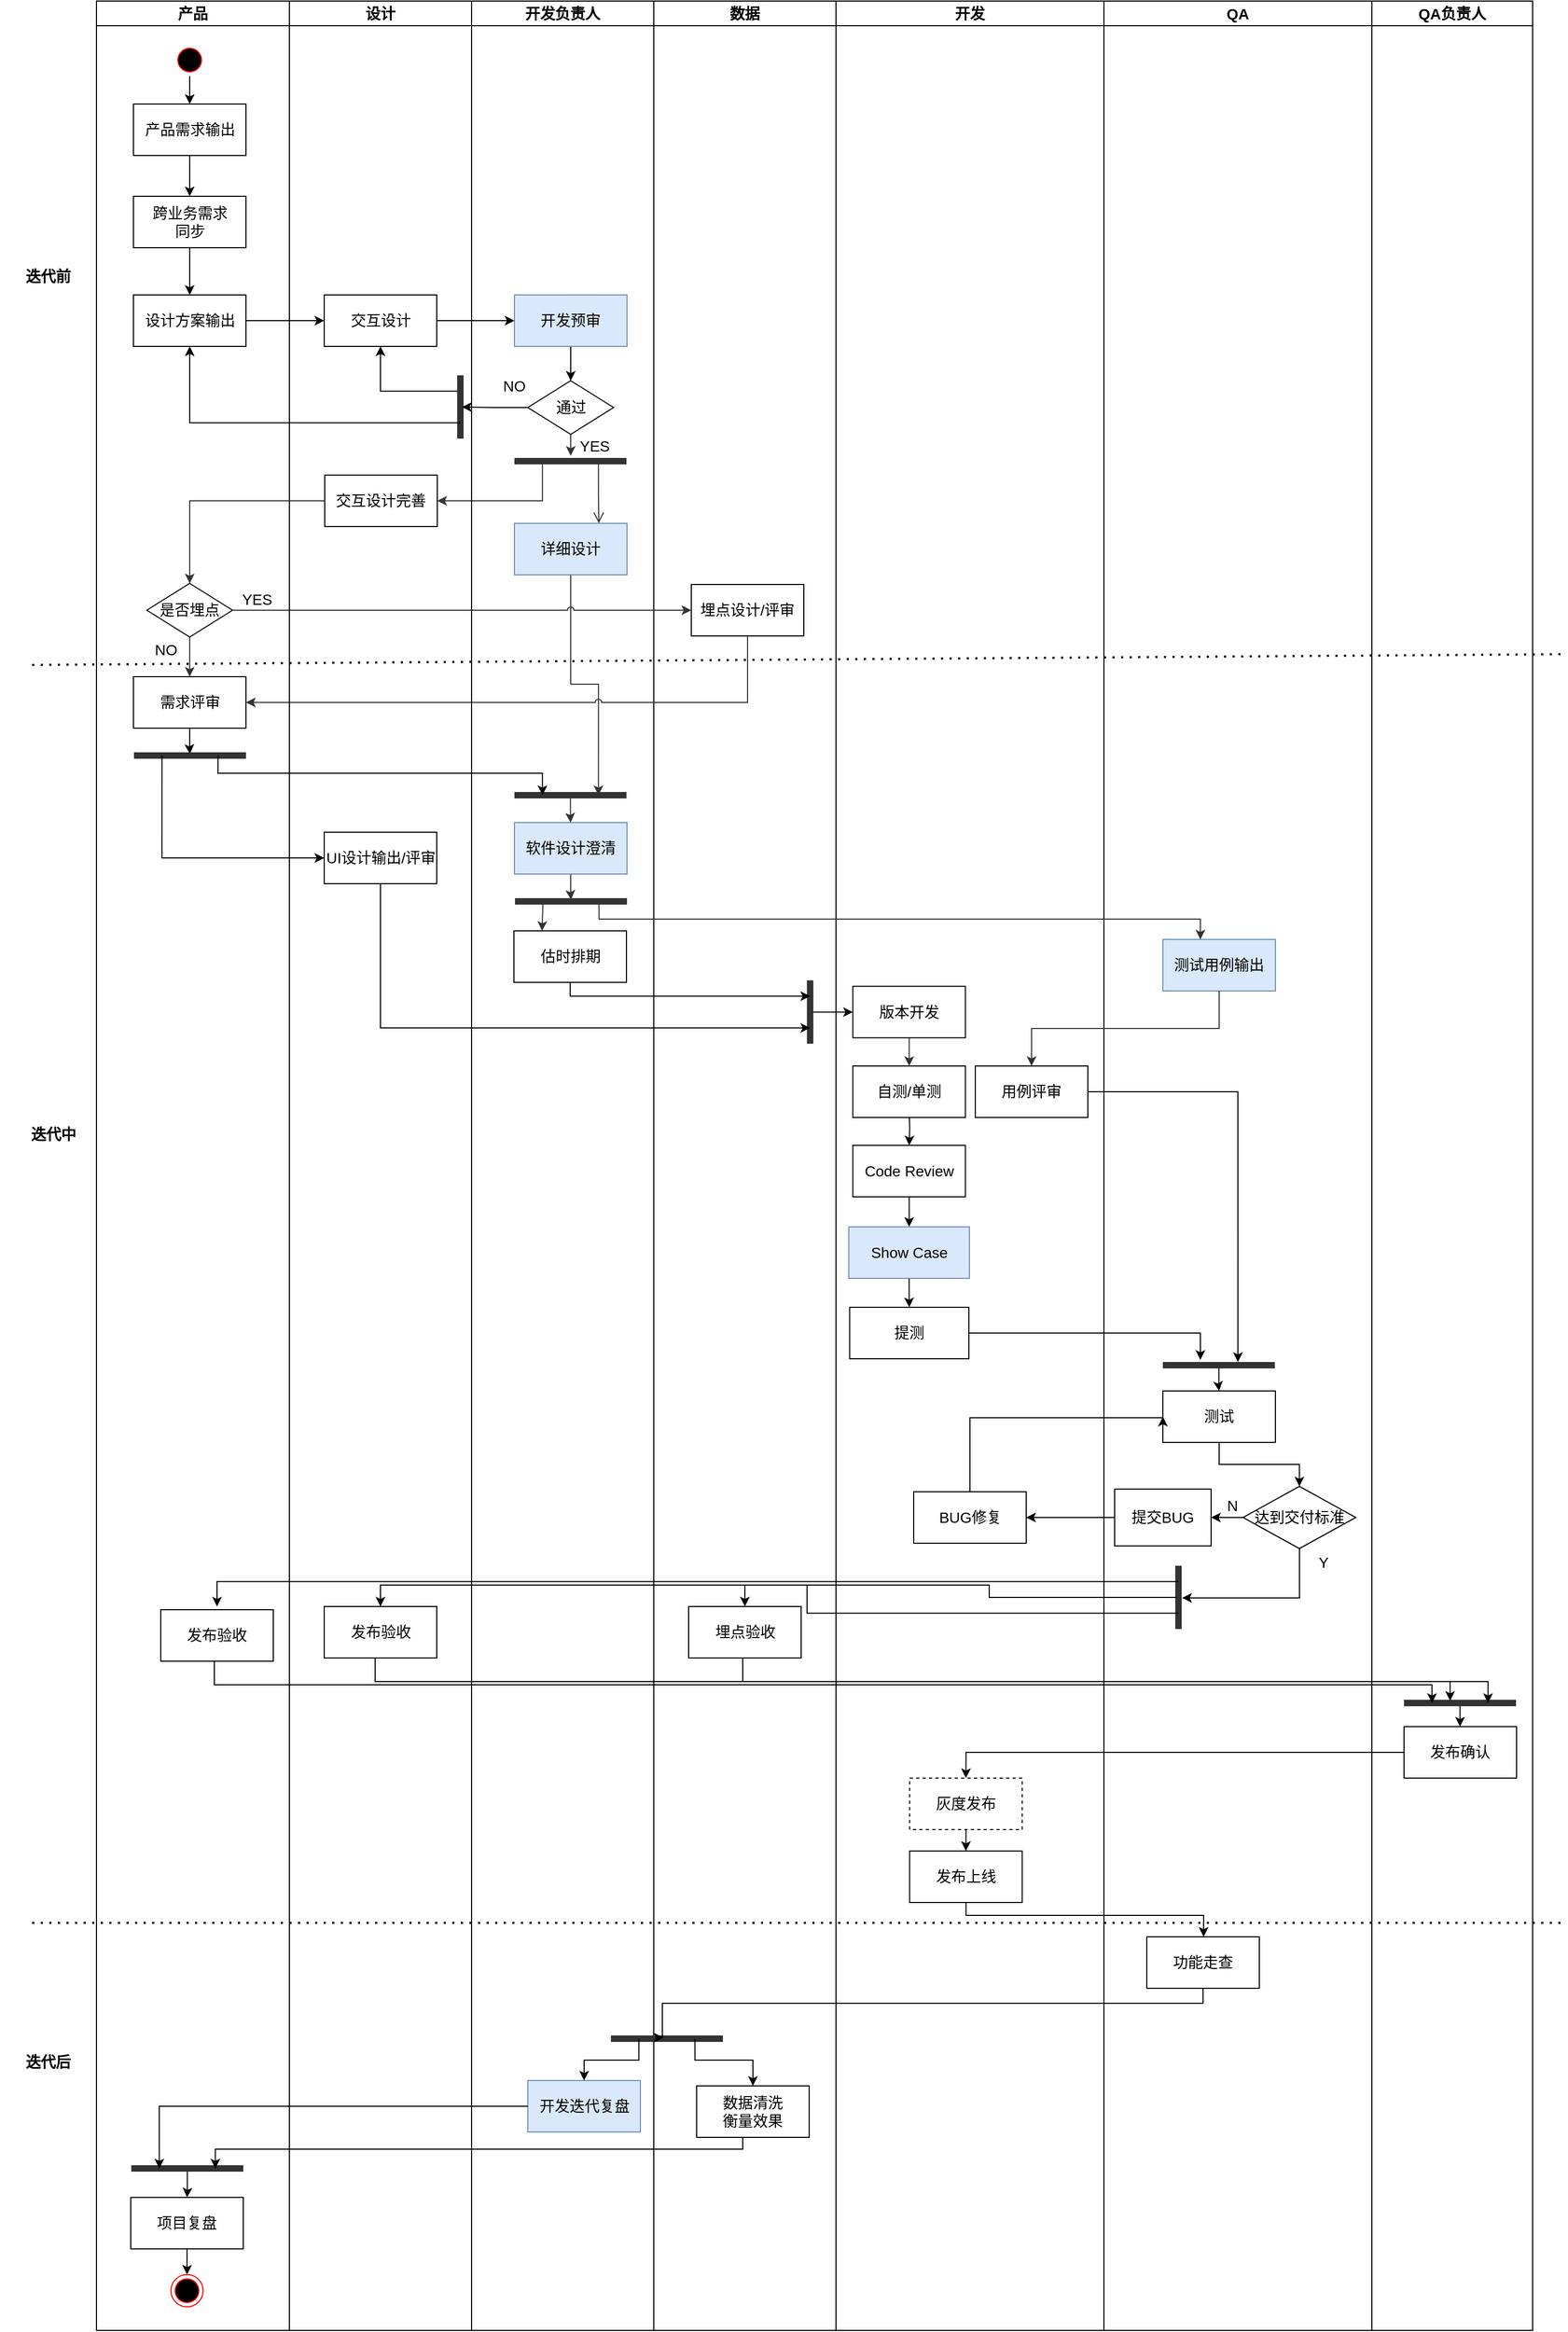 <mxfile version="15.7.3" type="device"><diagram name="优化测试、划分阶段" id="bBCK-WCYzuYDISEOYV28"><mxGraphModel dx="946" dy="700" grid="1" gridSize="10" guides="1" tooltips="1" connect="1" arrows="1" fold="1" page="1" pageScale="1" pageWidth="1169" pageHeight="826" background="none" math="0" shadow="0"><root><mxCell id="YuQDMyM6usWrtkGDh_C--0"/><mxCell id="YuQDMyM6usWrtkGDh_C--1" parent="YuQDMyM6usWrtkGDh_C--0"/><mxCell id="YuQDMyM6usWrtkGDh_C--2" value="产品" style="swimlane;whiteSpace=wrap;fontSize=14;" parent="YuQDMyM6usWrtkGDh_C--1" vertex="1"><mxGeometry x="200" y="128" width="180" height="2172" as="geometry"/></mxCell><mxCell id="YuQDMyM6usWrtkGDh_C--3" value="" style="edgeStyle=orthogonalEdgeStyle;rounded=0;orthogonalLoop=1;jettySize=auto;html=1;fontSize=14;" parent="YuQDMyM6usWrtkGDh_C--2" source="YuQDMyM6usWrtkGDh_C--4" target="YuQDMyM6usWrtkGDh_C--8" edge="1"><mxGeometry relative="1" as="geometry"/></mxCell><mxCell id="YuQDMyM6usWrtkGDh_C--4" value="" style="ellipse;shape=startState;fillColor=#000000;strokeColor=#ff0000;fontSize=14;" parent="YuQDMyM6usWrtkGDh_C--2" vertex="1"><mxGeometry x="72" y="40" width="30" height="30" as="geometry"/></mxCell><mxCell id="YuQDMyM6usWrtkGDh_C--5" value="" style="endArrow=open;strokeColor=#FF0000;endFill=1;rounded=0" parent="YuQDMyM6usWrtkGDh_C--2" edge="1"><mxGeometry relative="1" as="geometry"><mxPoint x="115" y="160" as="sourcePoint"/></mxGeometry></mxCell><mxCell id="YuQDMyM6usWrtkGDh_C--6" value="" style="endArrow=open;strokeColor=#FF0000;endFill=1;rounded=0" parent="YuQDMyM6usWrtkGDh_C--2" edge="1"><mxGeometry relative="1" as="geometry"><mxPoint x="115" y="270" as="sourcePoint"/></mxGeometry></mxCell><mxCell id="ZH8vtnkepTuEiMpEb07Y-1" value="" style="edgeStyle=orthogonalEdgeStyle;rounded=0;orthogonalLoop=1;jettySize=auto;html=1;" parent="YuQDMyM6usWrtkGDh_C--2" source="YuQDMyM6usWrtkGDh_C--8" target="ZH8vtnkepTuEiMpEb07Y-0" edge="1"><mxGeometry relative="1" as="geometry"/></mxCell><mxCell id="YuQDMyM6usWrtkGDh_C--8" value="产品需求输出" style="rounded=0;whiteSpace=wrap;html=1;fontSize=14;" parent="YuQDMyM6usWrtkGDh_C--2" vertex="1"><mxGeometry x="34.5" y="96" width="105" height="48" as="geometry"/></mxCell><mxCell id="YuQDMyM6usWrtkGDh_C--9" value="设计方案输出" style="rounded=0;whiteSpace=wrap;html=1;fontSize=14;" parent="YuQDMyM6usWrtkGDh_C--2" vertex="1"><mxGeometry x="34.5" y="274" width="105" height="48" as="geometry"/></mxCell><mxCell id="YuQDMyM6usWrtkGDh_C--10" value="" style="edgeStyle=orthogonalEdgeStyle;rounded=0;orthogonalLoop=1;jettySize=auto;html=1;strokeColor=#333333;fontSize=14;" parent="YuQDMyM6usWrtkGDh_C--2" source="YuQDMyM6usWrtkGDh_C--11" target="YuQDMyM6usWrtkGDh_C--13" edge="1"><mxGeometry relative="1" as="geometry"/></mxCell><mxCell id="YuQDMyM6usWrtkGDh_C--11" value="是否埋点" style="rhombus;whiteSpace=wrap;html=1;fontSize=14;" parent="YuQDMyM6usWrtkGDh_C--2" vertex="1"><mxGeometry x="47" y="543" width="80" height="50" as="geometry"/></mxCell><mxCell id="YuQDMyM6usWrtkGDh_C--12" value="" style="edgeStyle=orthogonalEdgeStyle;rounded=0;orthogonalLoop=1;jettySize=auto;html=1;" parent="YuQDMyM6usWrtkGDh_C--2" source="YuQDMyM6usWrtkGDh_C--13" target="YuQDMyM6usWrtkGDh_C--20" edge="1"><mxGeometry relative="1" as="geometry"/></mxCell><mxCell id="YuQDMyM6usWrtkGDh_C--13" value="需求评审" style="rounded=0;whiteSpace=wrap;html=1;fontSize=14;" parent="YuQDMyM6usWrtkGDh_C--2" vertex="1"><mxGeometry x="34.5" y="630" width="105" height="48" as="geometry"/></mxCell><mxCell id="YuQDMyM6usWrtkGDh_C--14" value="发布验收" style="rounded=0;whiteSpace=wrap;html=1;fontSize=14;" parent="YuQDMyM6usWrtkGDh_C--2" vertex="1"><mxGeometry x="60" y="1500" width="105" height="48" as="geometry"/></mxCell><mxCell id="YuQDMyM6usWrtkGDh_C--15" value="YES" style="text;html=1;strokeColor=none;fillColor=none;align=center;verticalAlign=middle;whiteSpace=wrap;rounded=0;fontSize=14;" parent="YuQDMyM6usWrtkGDh_C--2" vertex="1"><mxGeometry x="120" y="543" width="60" height="30" as="geometry"/></mxCell><mxCell id="YuQDMyM6usWrtkGDh_C--16" value="NO" style="text;html=1;strokeColor=none;fillColor=none;align=center;verticalAlign=middle;whiteSpace=wrap;rounded=0;fontSize=14;" parent="YuQDMyM6usWrtkGDh_C--2" vertex="1"><mxGeometry x="34.5" y="590" width="60" height="30" as="geometry"/></mxCell><mxCell id="YuQDMyM6usWrtkGDh_C--17" value="" style="edgeStyle=orthogonalEdgeStyle;rounded=0;orthogonalLoop=1;jettySize=auto;html=1;" parent="YuQDMyM6usWrtkGDh_C--2" source="YuQDMyM6usWrtkGDh_C--18" target="YuQDMyM6usWrtkGDh_C--19" edge="1"><mxGeometry relative="1" as="geometry"/></mxCell><mxCell id="YuQDMyM6usWrtkGDh_C--18" value="项目复盘" style="rounded=0;whiteSpace=wrap;html=1;fontSize=14;" parent="YuQDMyM6usWrtkGDh_C--2" vertex="1"><mxGeometry x="32" y="2048" width="105" height="48" as="geometry"/></mxCell><mxCell id="YuQDMyM6usWrtkGDh_C--19" value="" style="ellipse;html=1;shape=endState;fillColor=#000000;strokeColor=#ff0000;fontSize=14;" parent="YuQDMyM6usWrtkGDh_C--2" vertex="1"><mxGeometry x="69.5" y="2120" width="30" height="30" as="geometry"/></mxCell><mxCell id="YuQDMyM6usWrtkGDh_C--20" value="" style="shape=line;html=1;strokeWidth=6;strokeColor=#333333;fontSize=14;" parent="YuQDMyM6usWrtkGDh_C--2" vertex="1"><mxGeometry x="35" y="702" width="104.5" height="3" as="geometry"/></mxCell><mxCell id="C0hCIPgw1Uz9yrDbRbYE-16" style="edgeStyle=orthogonalEdgeStyle;rounded=0;orthogonalLoop=1;jettySize=auto;html=1;entryX=0.5;entryY=0;entryDx=0;entryDy=0;fontSize=14;" parent="YuQDMyM6usWrtkGDh_C--2" source="YuQDMyM6usWrtkGDh_C--22" target="YuQDMyM6usWrtkGDh_C--18" edge="1"><mxGeometry relative="1" as="geometry"/></mxCell><mxCell id="YuQDMyM6usWrtkGDh_C--22" value="" style="shape=line;html=1;strokeWidth=6;strokeColor=#333333;fontSize=14;" parent="YuQDMyM6usWrtkGDh_C--2" vertex="1"><mxGeometry x="32.5" y="2019" width="104.5" height="4" as="geometry"/></mxCell><mxCell id="ZH8vtnkepTuEiMpEb07Y-2" value="" style="edgeStyle=orthogonalEdgeStyle;rounded=0;orthogonalLoop=1;jettySize=auto;html=1;" parent="YuQDMyM6usWrtkGDh_C--2" source="ZH8vtnkepTuEiMpEb07Y-0" target="YuQDMyM6usWrtkGDh_C--9" edge="1"><mxGeometry relative="1" as="geometry"/></mxCell><mxCell id="ZH8vtnkepTuEiMpEb07Y-0" value="跨业务需求&lt;br&gt;同步" style="rounded=0;whiteSpace=wrap;html=1;fontSize=14;" parent="YuQDMyM6usWrtkGDh_C--2" vertex="1"><mxGeometry x="34.5" y="182" width="105" height="48" as="geometry"/></mxCell><mxCell id="YuQDMyM6usWrtkGDh_C--23" value="开发负责人" style="swimlane;whiteSpace=wrap;fontSize=14;" parent="YuQDMyM6usWrtkGDh_C--1" vertex="1"><mxGeometry x="550" y="128" width="170" height="2172" as="geometry"/></mxCell><mxCell id="YuQDMyM6usWrtkGDh_C--24" value="" style="endArrow=open;strokeColor=#FF0000;endFill=1;rounded=0" parent="YuQDMyM6usWrtkGDh_C--23" edge="1"><mxGeometry relative="1" as="geometry"><mxPoint x="75" y="160" as="sourcePoint"/></mxGeometry></mxCell><mxCell id="YuQDMyM6usWrtkGDh_C--25" value="" style="endArrow=open;strokeColor=#FF0000;endFill=1;rounded=0" parent="YuQDMyM6usWrtkGDh_C--23" edge="1"><mxGeometry relative="1" as="geometry"><mxPoint x="75" y="270" as="sourcePoint"/></mxGeometry></mxCell><mxCell id="YuQDMyM6usWrtkGDh_C--26" value="no" style="edgeStyle=elbowEdgeStyle;elbow=horizontal;align=left;verticalAlign=top;endArrow=open;endSize=8;strokeColor=#FF0000;endFill=1;rounded=0" parent="YuQDMyM6usWrtkGDh_C--23" edge="1"><mxGeometry x="-1" relative="1" as="geometry"><mxPoint x="190.5" y="325" as="targetPoint"/></mxGeometry></mxCell><mxCell id="YuQDMyM6usWrtkGDh_C--27" value="" style="endArrow=open;strokeColor=#FF0000;endFill=1;rounded=0" parent="YuQDMyM6usWrtkGDh_C--23" edge="1"><mxGeometry relative="1" as="geometry"><mxPoint x="130" y="245" as="sourcePoint"/></mxGeometry></mxCell><mxCell id="YuQDMyM6usWrtkGDh_C--28" value="" style="edgeStyle=elbowEdgeStyle;elbow=horizontal;verticalAlign=bottom;endArrow=open;endSize=8;strokeColor=#FF0000;endFill=1;rounded=0" parent="YuQDMyM6usWrtkGDh_C--23" edge="1"><mxGeometry x="130" y="90" as="geometry"><mxPoint x="130" y="135" as="targetPoint"/></mxGeometry></mxCell><mxCell id="YuQDMyM6usWrtkGDh_C--29" style="edgeStyle=orthogonalEdgeStyle;rounded=0;orthogonalLoop=1;jettySize=auto;html=1;exitX=0.5;exitY=1;exitDx=0;exitDy=0;entryX=0.5;entryY=0;entryDx=0;entryDy=0;fontSize=14;" parent="YuQDMyM6usWrtkGDh_C--23" source="YuQDMyM6usWrtkGDh_C--30" target="YuQDMyM6usWrtkGDh_C--32" edge="1"><mxGeometry relative="1" as="geometry"/></mxCell><mxCell id="YuQDMyM6usWrtkGDh_C--30" value="开发预审" style="rounded=0;whiteSpace=wrap;html=1;fontSize=14;fillColor=#dae8fc;strokeColor=#6c8ebf;" parent="YuQDMyM6usWrtkGDh_C--23" vertex="1"><mxGeometry x="40" y="274" width="105" height="48" as="geometry"/></mxCell><mxCell id="YuQDMyM6usWrtkGDh_C--31" value="" style="edgeStyle=orthogonalEdgeStyle;rounded=0;orthogonalLoop=1;jettySize=auto;html=1;strokeColor=#333333;fontSize=14;" parent="YuQDMyM6usWrtkGDh_C--23" source="YuQDMyM6usWrtkGDh_C--32" target="YuQDMyM6usWrtkGDh_C--35" edge="1"><mxGeometry relative="1" as="geometry"/></mxCell><mxCell id="YuQDMyM6usWrtkGDh_C--32" value="通过" style="rhombus;whiteSpace=wrap;html=1;fontSize=14;" parent="YuQDMyM6usWrtkGDh_C--23" vertex="1"><mxGeometry x="52.5" y="354" width="80" height="50" as="geometry"/></mxCell><mxCell id="YuQDMyM6usWrtkGDh_C--33" style="edgeStyle=orthogonalEdgeStyle;rounded=0;orthogonalLoop=1;jettySize=auto;html=1;entryX=0.75;entryY=0.5;entryDx=0;entryDy=0;entryPerimeter=0;strokeColor=#333333;fontSize=14;" parent="YuQDMyM6usWrtkGDh_C--23" source="YuQDMyM6usWrtkGDh_C--34" target="YuQDMyM6usWrtkGDh_C--41" edge="1"><mxGeometry relative="1" as="geometry"/></mxCell><mxCell id="YuQDMyM6usWrtkGDh_C--34" value="详细设计" style="rounded=0;whiteSpace=wrap;html=1;fontSize=14;fillColor=#dae8fc;strokeColor=#6c8ebf;" parent="YuQDMyM6usWrtkGDh_C--23" vertex="1"><mxGeometry x="40" y="487" width="105" height="48" as="geometry"/></mxCell><mxCell id="YuQDMyM6usWrtkGDh_C--35" value="" style="shape=line;html=1;strokeWidth=6;strokeColor=#333333;fontSize=14;" parent="YuQDMyM6usWrtkGDh_C--23" vertex="1"><mxGeometry x="40" y="424" width="104.5" height="10" as="geometry"/></mxCell><mxCell id="YuQDMyM6usWrtkGDh_C--36" value="" style="edgeStyle=orthogonalEdgeStyle;html=1;verticalAlign=bottom;endArrow=open;endSize=8;strokeColor=#333333;rounded=0;exitX=0.75;exitY=0.5;exitDx=0;exitDy=0;exitPerimeter=0;entryX=0.75;entryY=0;entryDx=0;entryDy=0;fontSize=14;" parent="YuQDMyM6usWrtkGDh_C--23" source="YuQDMyM6usWrtkGDh_C--35" target="YuQDMyM6usWrtkGDh_C--34" edge="1"><mxGeometry relative="1" as="geometry"><mxPoint x="118" y="483" as="targetPoint"/></mxGeometry></mxCell><mxCell id="YuQDMyM6usWrtkGDh_C--37" value="" style="edgeStyle=orthogonalEdgeStyle;rounded=0;orthogonalLoop=1;jettySize=auto;html=1;strokeColor=#333333;fontSize=14;" parent="YuQDMyM6usWrtkGDh_C--23" source="YuQDMyM6usWrtkGDh_C--38" target="YuQDMyM6usWrtkGDh_C--43" edge="1"><mxGeometry relative="1" as="geometry"/></mxCell><mxCell id="YuQDMyM6usWrtkGDh_C--38" value="软件设计澄清" style="rounded=0;whiteSpace=wrap;html=1;fontSize=14;fillColor=#dae8fc;strokeColor=#6c8ebf;" parent="YuQDMyM6usWrtkGDh_C--23" vertex="1"><mxGeometry x="40" y="766" width="105" height="48" as="geometry"/></mxCell><mxCell id="YuQDMyM6usWrtkGDh_C--39" value="估时排期" style="rounded=0;whiteSpace=wrap;html=1;fontSize=14;" parent="YuQDMyM6usWrtkGDh_C--23" vertex="1"><mxGeometry x="39.5" y="867" width="105" height="48" as="geometry"/></mxCell><mxCell id="YuQDMyM6usWrtkGDh_C--40" value="" style="edgeStyle=orthogonalEdgeStyle;rounded=0;orthogonalLoop=1;jettySize=auto;html=1;strokeColor=#333333;fontSize=14;" parent="YuQDMyM6usWrtkGDh_C--23" source="YuQDMyM6usWrtkGDh_C--41" target="YuQDMyM6usWrtkGDh_C--38" edge="1"><mxGeometry relative="1" as="geometry"/></mxCell><mxCell id="YuQDMyM6usWrtkGDh_C--41" value="" style="shape=line;html=1;strokeWidth=6;strokeColor=#333333;fontSize=14;" parent="YuQDMyM6usWrtkGDh_C--23" vertex="1"><mxGeometry x="40" y="739" width="104.5" height="3" as="geometry"/></mxCell><mxCell id="YuQDMyM6usWrtkGDh_C--42" value="" style="edgeStyle=orthogonalEdgeStyle;rounded=0;orthogonalLoop=1;jettySize=auto;html=1;strokeColor=#333333;exitX=0.25;exitY=0.5;exitDx=0;exitDy=0;exitPerimeter=0;entryX=0.25;entryY=0;entryDx=0;entryDy=0;fontSize=14;" parent="YuQDMyM6usWrtkGDh_C--23" source="YuQDMyM6usWrtkGDh_C--43" target="YuQDMyM6usWrtkGDh_C--39" edge="1"><mxGeometry relative="1" as="geometry"/></mxCell><mxCell id="YuQDMyM6usWrtkGDh_C--43" value="" style="shape=line;html=1;strokeWidth=6;strokeColor=#333333;fontSize=14;" parent="YuQDMyM6usWrtkGDh_C--23" vertex="1"><mxGeometry x="40.5" y="838" width="104.5" height="3" as="geometry"/></mxCell><mxCell id="YuQDMyM6usWrtkGDh_C--44" value="NO" style="text;html=1;strokeColor=none;fillColor=none;align=center;verticalAlign=middle;whiteSpace=wrap;rounded=0;fontSize=14;" parent="YuQDMyM6usWrtkGDh_C--23" vertex="1"><mxGeometry x="10" y="344" width="60" height="30" as="geometry"/></mxCell><mxCell id="YuQDMyM6usWrtkGDh_C--45" value="YES" style="text;html=1;strokeColor=none;fillColor=none;align=center;verticalAlign=middle;whiteSpace=wrap;rounded=0;fontSize=14;" parent="YuQDMyM6usWrtkGDh_C--23" vertex="1"><mxGeometry x="84.5" y="400" width="60" height="30" as="geometry"/></mxCell><mxCell id="YuQDMyM6usWrtkGDh_C--46" value="开发迭代复盘" style="rounded=0;whiteSpace=wrap;html=1;fontSize=14;fillColor=#dae8fc;strokeColor=#6c8ebf;" parent="YuQDMyM6usWrtkGDh_C--23" vertex="1"><mxGeometry x="52.5" y="1939" width="105" height="48" as="geometry"/></mxCell><mxCell id="YuQDMyM6usWrtkGDh_C--47" value="数据" style="swimlane;whiteSpace=wrap;fontSize=14;" parent="YuQDMyM6usWrtkGDh_C--1" vertex="1"><mxGeometry x="720" y="128" width="170" height="2172" as="geometry"/></mxCell><mxCell id="YuQDMyM6usWrtkGDh_C--48" value="埋点设计/评审" style="rounded=0;whiteSpace=wrap;html=1;fontSize=14;" parent="YuQDMyM6usWrtkGDh_C--47" vertex="1"><mxGeometry x="35" y="544" width="105" height="48" as="geometry"/></mxCell><mxCell id="YuQDMyM6usWrtkGDh_C--49" value="埋点验收" style="rounded=0;whiteSpace=wrap;html=1;fontSize=14;" parent="YuQDMyM6usWrtkGDh_C--47" vertex="1"><mxGeometry x="32.5" y="1497" width="105" height="48" as="geometry"/></mxCell><mxCell id="YuQDMyM6usWrtkGDh_C--50" value="数据清洗&lt;br&gt;衡量效果" style="rounded=0;whiteSpace=wrap;html=1;fontSize=14;" parent="YuQDMyM6usWrtkGDh_C--47" vertex="1"><mxGeometry x="40" y="1944" width="105" height="48" as="geometry"/></mxCell><mxCell id="YuQDMyM6usWrtkGDh_C--122" value="" style="shape=line;html=1;strokeWidth=6;strokeColor=#333333;fontSize=14;" parent="YuQDMyM6usWrtkGDh_C--47" vertex="1"><mxGeometry x="-40" y="1898" width="104.5" height="4" as="geometry"/></mxCell><mxCell id="YuQDMyM6usWrtkGDh_C--115" style="edgeStyle=orthogonalEdgeStyle;rounded=0;orthogonalLoop=1;jettySize=auto;html=1;exitX=0.75;exitY=0.5;exitDx=0;exitDy=0;exitPerimeter=0;entryX=0.5;entryY=0;entryDx=0;entryDy=0;" parent="YuQDMyM6usWrtkGDh_C--47" source="YuQDMyM6usWrtkGDh_C--122" target="YuQDMyM6usWrtkGDh_C--50" edge="1"><mxGeometry relative="1" as="geometry"><Array as="points"><mxPoint x="38" y="1920"/><mxPoint x="93" y="1920"/></Array></mxGeometry></mxCell><mxCell id="YuQDMyM6usWrtkGDh_C--51" style="edgeStyle=orthogonalEdgeStyle;rounded=0;orthogonalLoop=1;jettySize=auto;html=1;entryX=0;entryY=0.5;entryDx=0;entryDy=0;fontSize=14;" parent="YuQDMyM6usWrtkGDh_C--1" source="YuQDMyM6usWrtkGDh_C--9" target="YuQDMyM6usWrtkGDh_C--97" edge="1"><mxGeometry relative="1" as="geometry"/></mxCell><mxCell id="YuQDMyM6usWrtkGDh_C--52" style="edgeStyle=orthogonalEdgeStyle;rounded=0;orthogonalLoop=1;jettySize=auto;html=1;exitX=0.25;exitY=0.5;exitDx=0;exitDy=0;exitPerimeter=0;strokeColor=#333333;entryX=1;entryY=0.5;entryDx=0;entryDy=0;fontSize=14;" parent="YuQDMyM6usWrtkGDh_C--1" source="YuQDMyM6usWrtkGDh_C--35" target="YuQDMyM6usWrtkGDh_C--104" edge="1"><mxGeometry relative="1" as="geometry"><mxPoint x="492.625" y="557" as="sourcePoint"/><mxPoint x="330" y="594" as="targetPoint"/><Array as="points"><mxPoint x="616" y="594"/></Array></mxGeometry></mxCell><mxCell id="YuQDMyM6usWrtkGDh_C--53" style="edgeStyle=orthogonalEdgeStyle;rounded=0;orthogonalLoop=1;jettySize=auto;html=1;entryX=0;entryY=0.5;entryDx=0;entryDy=0;strokeColor=#333333;fontSize=14;jumpStyle=arc;" parent="YuQDMyM6usWrtkGDh_C--1" source="YuQDMyM6usWrtkGDh_C--11" target="YuQDMyM6usWrtkGDh_C--48" edge="1"><mxGeometry relative="1" as="geometry"/></mxCell><mxCell id="YuQDMyM6usWrtkGDh_C--54" style="edgeStyle=orthogonalEdgeStyle;rounded=0;orthogonalLoop=1;jettySize=auto;html=1;entryX=1;entryY=0.5;entryDx=0;entryDy=0;strokeColor=#333333;fontSize=14;jumpStyle=arc;" parent="YuQDMyM6usWrtkGDh_C--1" source="YuQDMyM6usWrtkGDh_C--48" target="YuQDMyM6usWrtkGDh_C--13" edge="1"><mxGeometry relative="1" as="geometry"><Array as="points"><mxPoint x="808" y="782"/></Array></mxGeometry></mxCell><mxCell id="YuQDMyM6usWrtkGDh_C--55" value="开发" style="swimlane;whiteSpace=wrap;fontSize=14;" parent="YuQDMyM6usWrtkGDh_C--1" vertex="1"><mxGeometry x="890" y="128" width="250" height="2172" as="geometry"/></mxCell><mxCell id="YuQDMyM6usWrtkGDh_C--56" value="" style="edgeStyle=orthogonalEdgeStyle;rounded=0;orthogonalLoop=1;jettySize=auto;html=1;strokeColor=#333333;fontSize=14;" parent="YuQDMyM6usWrtkGDh_C--55" source="YuQDMyM6usWrtkGDh_C--57" target="YuQDMyM6usWrtkGDh_C--59" edge="1"><mxGeometry relative="1" as="geometry"/></mxCell><mxCell id="YuQDMyM6usWrtkGDh_C--57" value="版本开发" style="rounded=0;whiteSpace=wrap;html=1;fontSize=14;" parent="YuQDMyM6usWrtkGDh_C--55" vertex="1"><mxGeometry x="15.75" y="918.69" width="105" height="48" as="geometry"/></mxCell><mxCell id="YuQDMyM6usWrtkGDh_C--58" value="" style="edgeStyle=orthogonalEdgeStyle;rounded=0;orthogonalLoop=1;jettySize=auto;html=1;" parent="YuQDMyM6usWrtkGDh_C--55" target="YuQDMyM6usWrtkGDh_C--65" edge="1"><mxGeometry relative="1" as="geometry"><mxPoint x="68.3" y="1031" as="sourcePoint"/></mxGeometry></mxCell><mxCell id="YuQDMyM6usWrtkGDh_C--59" value="自测/单测" style="rounded=0;whiteSpace=wrap;html=1;fontSize=14;" parent="YuQDMyM6usWrtkGDh_C--55" vertex="1"><mxGeometry x="15.75" y="993" width="105" height="48" as="geometry"/></mxCell><mxCell id="YuQDMyM6usWrtkGDh_C--60" value="提测" style="rounded=0;whiteSpace=wrap;html=1;fontSize=14;" parent="YuQDMyM6usWrtkGDh_C--55" vertex="1"><mxGeometry x="12.75" y="1218" width="111.25" height="48" as="geometry"/></mxCell><mxCell id="YuQDMyM6usWrtkGDh_C--62" value="发布上线" style="rounded=0;whiteSpace=wrap;html=1;fontSize=14;" parent="YuQDMyM6usWrtkGDh_C--55" vertex="1"><mxGeometry x="68.75" y="1725" width="105" height="48" as="geometry"/></mxCell><mxCell id="YuQDMyM6usWrtkGDh_C--63" value="用例评审" style="rounded=0;whiteSpace=wrap;html=1;fontSize=14;" parent="YuQDMyM6usWrtkGDh_C--55" vertex="1"><mxGeometry x="130" y="993" width="105" height="48" as="geometry"/></mxCell><mxCell id="aVQ0Vganx00G38EiesR8-1" style="edgeStyle=orthogonalEdgeStyle;rounded=0;orthogonalLoop=1;jettySize=auto;html=1;" parent="YuQDMyM6usWrtkGDh_C--55" source="YuQDMyM6usWrtkGDh_C--65" target="a4GUOIJETeStqcscnwl--0" edge="1"><mxGeometry relative="1" as="geometry"/></mxCell><mxCell id="YuQDMyM6usWrtkGDh_C--65" value="Code Review" style="rounded=0;whiteSpace=wrap;html=1;fontSize=14;" parent="YuQDMyM6usWrtkGDh_C--55" vertex="1"><mxGeometry x="15.75" y="1067" width="105" height="48" as="geometry"/></mxCell><mxCell id="-HKaSBN6Z4eEhZJCGlMx-13" value="BUG修复" style="rounded=0;whiteSpace=wrap;html=1;fontSize=14;" parent="YuQDMyM6usWrtkGDh_C--55" vertex="1"><mxGeometry x="72.5" y="1390" width="105" height="48" as="geometry"/></mxCell><mxCell id="aVQ0Vganx00G38EiesR8-5" style="edgeStyle=orthogonalEdgeStyle;rounded=0;orthogonalLoop=1;jettySize=auto;html=1;entryX=0.5;entryY=0;entryDx=0;entryDy=0;" parent="YuQDMyM6usWrtkGDh_C--55" target="YuQDMyM6usWrtkGDh_C--62" edge="1"><mxGeometry relative="1" as="geometry"><mxPoint x="121.3" y="1695" as="sourcePoint"/></mxGeometry></mxCell><mxCell id="-HKaSBN6Z4eEhZJCGlMx-31" value="灰度发布" style="rounded=0;whiteSpace=wrap;html=1;fontSize=14;dashed=1;" parent="YuQDMyM6usWrtkGDh_C--55" vertex="1"><mxGeometry x="68.75" y="1657" width="105" height="48" as="geometry"/></mxCell><mxCell id="aVQ0Vganx00G38EiesR8-2" style="edgeStyle=orthogonalEdgeStyle;rounded=0;orthogonalLoop=1;jettySize=auto;html=1;entryX=0.5;entryY=0;entryDx=0;entryDy=0;" parent="YuQDMyM6usWrtkGDh_C--55" source="a4GUOIJETeStqcscnwl--0" target="YuQDMyM6usWrtkGDh_C--60" edge="1"><mxGeometry relative="1" as="geometry"/></mxCell><mxCell id="a4GUOIJETeStqcscnwl--0" value="Show Case" style="rounded=0;whiteSpace=wrap;html=1;fontSize=14;fillColor=#dae8fc;strokeColor=#6c8ebf;" parent="YuQDMyM6usWrtkGDh_C--55" vertex="1"><mxGeometry x="12" y="1143" width="112.5" height="48" as="geometry"/></mxCell><mxCell id="YuQDMyM6usWrtkGDh_C--67" value="QA" style="swimlane;whiteSpace=wrap;fontSize=14;" parent="YuQDMyM6usWrtkGDh_C--1" vertex="1"><mxGeometry x="1140" y="128" width="250" height="2172" as="geometry"/></mxCell><mxCell id="YuQDMyM6usWrtkGDh_C--68" value="测试用例输出" style="rounded=0;whiteSpace=wrap;html=1;fontSize=14;fillColor=#dae8fc;strokeColor=#6c8ebf;" parent="YuQDMyM6usWrtkGDh_C--67" vertex="1"><mxGeometry x="55" y="875" width="105" height="48" as="geometry"/></mxCell><mxCell id="-HKaSBN6Z4eEhZJCGlMx-37" style="edgeStyle=orthogonalEdgeStyle;rounded=0;orthogonalLoop=1;jettySize=auto;html=1;entryX=0.5;entryY=0;entryDx=0;entryDy=0;" parent="YuQDMyM6usWrtkGDh_C--67" source="YuQDMyM6usWrtkGDh_C--70" target="-HKaSBN6Z4eEhZJCGlMx-5" edge="1"><mxGeometry relative="1" as="geometry"/></mxCell><mxCell id="YuQDMyM6usWrtkGDh_C--70" value="测试" style="rounded=0;whiteSpace=wrap;html=1;fontSize=14;" parent="YuQDMyM6usWrtkGDh_C--67" vertex="1"><mxGeometry x="55" y="1296" width="105" height="48" as="geometry"/></mxCell><mxCell id="YuQDMyM6usWrtkGDh_C--74" value="功能走查" style="rounded=0;whiteSpace=wrap;html=1;fontSize=14;" parent="YuQDMyM6usWrtkGDh_C--67" vertex="1"><mxGeometry x="40" y="1805" width="105" height="48" as="geometry"/></mxCell><mxCell id="-HKaSBN6Z4eEhZJCGlMx-26" style="edgeStyle=orthogonalEdgeStyle;rounded=0;orthogonalLoop=1;jettySize=auto;html=1;" parent="YuQDMyM6usWrtkGDh_C--67" source="-HKaSBN6Z4eEhZJCGlMx-5" target="-HKaSBN6Z4eEhZJCGlMx-16" edge="1"><mxGeometry relative="1" as="geometry"/></mxCell><mxCell id="C0hCIPgw1Uz9yrDbRbYE-8" style="edgeStyle=orthogonalEdgeStyle;rounded=0;orthogonalLoop=1;jettySize=auto;html=1;entryX=0.508;entryY=-0.647;entryDx=0;entryDy=0;entryPerimeter=0;fontSize=14;" parent="YuQDMyM6usWrtkGDh_C--67" source="-HKaSBN6Z4eEhZJCGlMx-5" target="C0hCIPgw1Uz9yrDbRbYE-7" edge="1"><mxGeometry relative="1" as="geometry"><Array as="points"><mxPoint x="183" y="1489"/></Array></mxGeometry></mxCell><mxCell id="-HKaSBN6Z4eEhZJCGlMx-5" value="达到交付标准" style="rhombus;whiteSpace=wrap;html=1;fontSize=14;rounded=0;" parent="YuQDMyM6usWrtkGDh_C--67" vertex="1"><mxGeometry x="129.75" y="1385" width="105.25" height="58" as="geometry"/></mxCell><mxCell id="-HKaSBN6Z4eEhZJCGlMx-16" value="提交BUG" style="rounded=0;whiteSpace=wrap;html=1;fontSize=14;" parent="YuQDMyM6usWrtkGDh_C--67" vertex="1"><mxGeometry x="10" y="1387.5" width="90" height="53" as="geometry"/></mxCell><mxCell id="C0hCIPgw1Uz9yrDbRbYE-1" value="" style="edgeStyle=orthogonalEdgeStyle;rounded=0;orthogonalLoop=1;jettySize=auto;html=1;fontSize=14;" parent="YuQDMyM6usWrtkGDh_C--67" source="C0hCIPgw1Uz9yrDbRbYE-0" target="YuQDMyM6usWrtkGDh_C--70" edge="1"><mxGeometry relative="1" as="geometry"/></mxCell><mxCell id="C0hCIPgw1Uz9yrDbRbYE-0" value="" style="shape=line;html=1;strokeWidth=6;strokeColor=#333333;fontSize=14;" parent="YuQDMyM6usWrtkGDh_C--67" vertex="1"><mxGeometry x="55" y="1270" width="104.5" height="4" as="geometry"/></mxCell><mxCell id="C0hCIPgw1Uz9yrDbRbYE-4" value="N" style="text;html=1;strokeColor=none;fillColor=none;align=center;verticalAlign=middle;whiteSpace=wrap;rounded=0;fontSize=14;" parent="YuQDMyM6usWrtkGDh_C--67" vertex="1"><mxGeometry x="90" y="1387.5" width="60" height="30" as="geometry"/></mxCell><mxCell id="C0hCIPgw1Uz9yrDbRbYE-6" value="Y" style="text;html=1;strokeColor=none;fillColor=none;align=center;verticalAlign=middle;whiteSpace=wrap;rounded=0;fontSize=14;" parent="YuQDMyM6usWrtkGDh_C--67" vertex="1"><mxGeometry x="175" y="1440.5" width="60" height="30" as="geometry"/></mxCell><mxCell id="C0hCIPgw1Uz9yrDbRbYE-7" value="" style="shape=line;html=1;strokeWidth=6;strokeColor=#333333;rotation=90;fontSize=14;" parent="YuQDMyM6usWrtkGDh_C--67" vertex="1"><mxGeometry x="40" y="1487" width="59.12" height="3" as="geometry"/></mxCell><mxCell id="YuQDMyM6usWrtkGDh_C--75" style="edgeStyle=orthogonalEdgeStyle;rounded=0;orthogonalLoop=1;jettySize=auto;html=1;exitX=0.75;exitY=0.5;exitDx=0;exitDy=0;exitPerimeter=0;strokeColor=#333333;fontSize=14;" parent="YuQDMyM6usWrtkGDh_C--1" source="YuQDMyM6usWrtkGDh_C--43" target="YuQDMyM6usWrtkGDh_C--68" edge="1"><mxGeometry relative="1" as="geometry"><Array as="points"><mxPoint x="669" y="984"/><mxPoint x="1230" y="984"/></Array></mxGeometry></mxCell><mxCell id="YuQDMyM6usWrtkGDh_C--81" value="" style="endArrow=none;dashed=1;html=1;dashPattern=1 3;strokeWidth=2;rounded=0;fontSize=14;" parent="YuQDMyM6usWrtkGDh_C--1" edge="1"><mxGeometry width="50" height="50" relative="1" as="geometry"><mxPoint x="140" y="747" as="sourcePoint"/><mxPoint x="1570" y="737" as="targetPoint"/></mxGeometry></mxCell><mxCell id="YuQDMyM6usWrtkGDh_C--82" value="&lt;b style=&quot;font-size: 14px&quot;&gt;迭代前&lt;/b&gt;" style="text;html=1;strokeColor=none;fillColor=none;align=center;verticalAlign=middle;whiteSpace=wrap;rounded=0;fontSize=14;" parent="YuQDMyM6usWrtkGDh_C--1" vertex="1"><mxGeometry x="110" y="370" width="90" height="30" as="geometry"/></mxCell><mxCell id="YuQDMyM6usWrtkGDh_C--83" value="&lt;b style=&quot;font-size: 14px&quot;&gt;迭代中&lt;/b&gt;" style="text;html=1;strokeColor=none;fillColor=none;align=center;verticalAlign=middle;whiteSpace=wrap;rounded=0;fontSize=14;" parent="YuQDMyM6usWrtkGDh_C--1" vertex="1"><mxGeometry x="120" y="1170" width="80" height="30" as="geometry"/></mxCell><mxCell id="YuQDMyM6usWrtkGDh_C--84" style="edgeStyle=orthogonalEdgeStyle;rounded=0;orthogonalLoop=1;jettySize=auto;html=1;exitX=0.5;exitY=1;exitDx=0;exitDy=0;entryX=0.5;entryY=0;entryDx=0;entryDy=0;strokeColor=#333333;fontSize=14;" parent="YuQDMyM6usWrtkGDh_C--1" source="YuQDMyM6usWrtkGDh_C--68" target="YuQDMyM6usWrtkGDh_C--63" edge="1"><mxGeometry relative="1" as="geometry"/></mxCell><mxCell id="YuQDMyM6usWrtkGDh_C--86" value="QA负责人" style="swimlane;whiteSpace=wrap;fontSize=14;" parent="YuQDMyM6usWrtkGDh_C--1" vertex="1"><mxGeometry x="1390" y="128" width="150" height="2172" as="geometry"/></mxCell><mxCell id="YuQDMyM6usWrtkGDh_C--87" value="发布确认" style="rounded=0;whiteSpace=wrap;html=1;fontSize=14;" parent="YuQDMyM6usWrtkGDh_C--86" vertex="1"><mxGeometry x="30" y="1609" width="105" height="48" as="geometry"/></mxCell><mxCell id="C0hCIPgw1Uz9yrDbRbYE-12" value="" style="edgeStyle=orthogonalEdgeStyle;rounded=0;orthogonalLoop=1;jettySize=auto;html=1;fontSize=14;" parent="YuQDMyM6usWrtkGDh_C--86" source="YuQDMyM6usWrtkGDh_C--89" target="YuQDMyM6usWrtkGDh_C--87" edge="1"><mxGeometry relative="1" as="geometry"/></mxCell><mxCell id="YuQDMyM6usWrtkGDh_C--89" value="" style="shape=line;html=1;strokeWidth=6;strokeColor=#333333;fontSize=14;" parent="YuQDMyM6usWrtkGDh_C--86" vertex="1"><mxGeometry x="30" y="1585" width="104.5" height="4" as="geometry"/></mxCell><mxCell id="YuQDMyM6usWrtkGDh_C--91" value="设计" style="swimlane;whiteSpace=wrap;fontSize=14;" parent="YuQDMyM6usWrtkGDh_C--1" vertex="1"><mxGeometry x="380" y="128" width="170" height="2172" as="geometry"/></mxCell><mxCell id="YuQDMyM6usWrtkGDh_C--92" value="" style="endArrow=open;strokeColor=#FF0000;endFill=1;rounded=0" parent="YuQDMyM6usWrtkGDh_C--91" edge="1"><mxGeometry relative="1" as="geometry"><mxPoint x="75" y="160" as="sourcePoint"/></mxGeometry></mxCell><mxCell id="YuQDMyM6usWrtkGDh_C--93" value="" style="endArrow=open;strokeColor=#FF0000;endFill=1;rounded=0" parent="YuQDMyM6usWrtkGDh_C--91" edge="1"><mxGeometry relative="1" as="geometry"><mxPoint x="75" y="270" as="sourcePoint"/></mxGeometry></mxCell><mxCell id="YuQDMyM6usWrtkGDh_C--94" value="no" style="edgeStyle=elbowEdgeStyle;elbow=horizontal;align=left;verticalAlign=top;endArrow=open;endSize=8;strokeColor=#FF0000;endFill=1;rounded=0" parent="YuQDMyM6usWrtkGDh_C--91" edge="1"><mxGeometry x="-1" relative="1" as="geometry"><mxPoint x="190.5" y="325" as="targetPoint"/></mxGeometry></mxCell><mxCell id="YuQDMyM6usWrtkGDh_C--95" value="" style="endArrow=open;strokeColor=#FF0000;endFill=1;rounded=0" parent="YuQDMyM6usWrtkGDh_C--91" edge="1"><mxGeometry relative="1" as="geometry"><mxPoint x="130" y="245" as="sourcePoint"/></mxGeometry></mxCell><mxCell id="YuQDMyM6usWrtkGDh_C--96" value="" style="edgeStyle=elbowEdgeStyle;elbow=horizontal;verticalAlign=bottom;endArrow=open;endSize=8;strokeColor=#FF0000;endFill=1;rounded=0" parent="YuQDMyM6usWrtkGDh_C--91" edge="1"><mxGeometry x="130" y="90" as="geometry"><mxPoint x="130" y="135" as="targetPoint"/></mxGeometry></mxCell><mxCell id="YuQDMyM6usWrtkGDh_C--97" value="交互设计" style="rounded=0;whiteSpace=wrap;html=1;fontSize=14;" parent="YuQDMyM6usWrtkGDh_C--91" vertex="1"><mxGeometry x="32.5" y="274" width="105" height="48" as="geometry"/></mxCell><mxCell id="YuQDMyM6usWrtkGDh_C--98" value="UI设计输出/评审" style="rounded=0;whiteSpace=wrap;html=1;fontSize=14;" parent="YuQDMyM6usWrtkGDh_C--91" vertex="1"><mxGeometry x="32.5" y="775" width="105" height="48" as="geometry"/></mxCell><mxCell id="YuQDMyM6usWrtkGDh_C--99" value="发布验收" style="rounded=0;whiteSpace=wrap;html=1;fontSize=14;" parent="YuQDMyM6usWrtkGDh_C--91" vertex="1"><mxGeometry x="32.5" y="1497" width="105" height="48" as="geometry"/></mxCell><mxCell id="YuQDMyM6usWrtkGDh_C--101" style="edgeStyle=orthogonalEdgeStyle;rounded=0;orthogonalLoop=1;jettySize=auto;html=1;exitX=0.25;exitY=0.5;exitDx=0;exitDy=0;exitPerimeter=0;entryX=0.5;entryY=1;entryDx=0;entryDy=0;" parent="YuQDMyM6usWrtkGDh_C--91" source="YuQDMyM6usWrtkGDh_C--102" target="YuQDMyM6usWrtkGDh_C--97" edge="1"><mxGeometry relative="1" as="geometry"/></mxCell><mxCell id="YuQDMyM6usWrtkGDh_C--102" value="" style="shape=line;html=1;strokeWidth=6;strokeColor=#333333;rotation=90;fontSize=14;" parent="YuQDMyM6usWrtkGDh_C--91" vertex="1"><mxGeometry x="130.0" y="377" width="59.12" height="3" as="geometry"/></mxCell><mxCell id="YuQDMyM6usWrtkGDh_C--118" value="" style="endArrow=none;dashed=1;html=1;dashPattern=1 3;strokeWidth=2;rounded=0;fontSize=14;" parent="YuQDMyM6usWrtkGDh_C--91" edge="1"><mxGeometry width="50" height="50" relative="1" as="geometry"><mxPoint x="-240" y="1792" as="sourcePoint"/><mxPoint x="1190" y="1792" as="targetPoint"/></mxGeometry></mxCell><mxCell id="YuQDMyM6usWrtkGDh_C--103" style="edgeStyle=orthogonalEdgeStyle;rounded=0;orthogonalLoop=1;jettySize=auto;html=1;entryX=0;entryY=0.5;entryDx=0;entryDy=0;" parent="YuQDMyM6usWrtkGDh_C--1" source="YuQDMyM6usWrtkGDh_C--97" target="YuQDMyM6usWrtkGDh_C--30" edge="1"><mxGeometry relative="1" as="geometry"/></mxCell><mxCell id="YuQDMyM6usWrtkGDh_C--104" value="交互设计完善" style="rounded=0;whiteSpace=wrap;html=1;fontSize=14;" parent="YuQDMyM6usWrtkGDh_C--1" vertex="1"><mxGeometry x="413" y="570" width="105" height="48" as="geometry"/></mxCell><mxCell id="YuQDMyM6usWrtkGDh_C--105" value="" style="edgeStyle=orthogonalEdgeStyle;rounded=0;orthogonalLoop=1;jettySize=auto;html=1;strokeColor=#333333;fontSize=14;" parent="YuQDMyM6usWrtkGDh_C--1" source="YuQDMyM6usWrtkGDh_C--104" target="YuQDMyM6usWrtkGDh_C--11" edge="1"><mxGeometry relative="1" as="geometry"/></mxCell><mxCell id="YuQDMyM6usWrtkGDh_C--106" style="edgeStyle=orthogonalEdgeStyle;rounded=0;orthogonalLoop=1;jettySize=auto;html=1;exitX=0.75;exitY=0.5;exitDx=0;exitDy=0;exitPerimeter=0;entryX=0.25;entryY=0.5;entryDx=0;entryDy=0;entryPerimeter=0;" parent="YuQDMyM6usWrtkGDh_C--1" source="YuQDMyM6usWrtkGDh_C--20" target="YuQDMyM6usWrtkGDh_C--41" edge="1"><mxGeometry relative="1" as="geometry"><Array as="points"><mxPoint x="313" y="848"/><mxPoint x="616" y="848"/></Array></mxGeometry></mxCell><mxCell id="YuQDMyM6usWrtkGDh_C--107" style="edgeStyle=orthogonalEdgeStyle;rounded=0;orthogonalLoop=1;jettySize=auto;html=1;exitX=0.25;exitY=0.5;exitDx=0;exitDy=0;exitPerimeter=0;entryX=0;entryY=0.5;entryDx=0;entryDy=0;" parent="YuQDMyM6usWrtkGDh_C--1" source="YuQDMyM6usWrtkGDh_C--20" target="YuQDMyM6usWrtkGDh_C--98" edge="1"><mxGeometry relative="1" as="geometry"><Array as="points"><mxPoint x="261" y="927"/></Array></mxGeometry></mxCell><mxCell id="YuQDMyM6usWrtkGDh_C--108" style="edgeStyle=orthogonalEdgeStyle;rounded=0;orthogonalLoop=1;jettySize=auto;html=1;entryX=0;entryY=0.5;entryDx=0;entryDy=0;" parent="YuQDMyM6usWrtkGDh_C--1" source="YuQDMyM6usWrtkGDh_C--109" target="YuQDMyM6usWrtkGDh_C--57" edge="1"><mxGeometry relative="1" as="geometry"/></mxCell><mxCell id="YuQDMyM6usWrtkGDh_C--109" value="" style="shape=line;html=1;strokeWidth=6;strokeColor=#333333;rotation=90;fontSize=14;" parent="YuQDMyM6usWrtkGDh_C--1" vertex="1"><mxGeometry x="836.32" y="1069.19" width="59.12" height="3" as="geometry"/></mxCell><mxCell id="YuQDMyM6usWrtkGDh_C--110" style="edgeStyle=orthogonalEdgeStyle;rounded=0;orthogonalLoop=1;jettySize=auto;html=1;entryX=0.25;entryY=0.5;entryDx=0;entryDy=0;entryPerimeter=0;" parent="YuQDMyM6usWrtkGDh_C--1" source="YuQDMyM6usWrtkGDh_C--39" target="YuQDMyM6usWrtkGDh_C--109" edge="1"><mxGeometry relative="1" as="geometry"><Array as="points"><mxPoint x="642" y="1056"/></Array></mxGeometry></mxCell><mxCell id="YuQDMyM6usWrtkGDh_C--111" style="edgeStyle=orthogonalEdgeStyle;rounded=0;orthogonalLoop=1;jettySize=auto;html=1;entryX=0.75;entryY=0.5;entryDx=0;entryDy=0;entryPerimeter=0;" parent="YuQDMyM6usWrtkGDh_C--1" source="YuQDMyM6usWrtkGDh_C--98" target="YuQDMyM6usWrtkGDh_C--109" edge="1"><mxGeometry relative="1" as="geometry"><Array as="points"><mxPoint x="465" y="1086"/></Array></mxGeometry></mxCell><mxCell id="YuQDMyM6usWrtkGDh_C--114" style="edgeStyle=orthogonalEdgeStyle;rounded=0;orthogonalLoop=1;jettySize=auto;html=1;exitX=0.25;exitY=0.5;exitDx=0;exitDy=0;exitPerimeter=0;entryX=0.5;entryY=0;entryDx=0;entryDy=0;" parent="YuQDMyM6usWrtkGDh_C--1" source="YuQDMyM6usWrtkGDh_C--122" target="YuQDMyM6usWrtkGDh_C--46" edge="1"><mxGeometry relative="1" as="geometry"><Array as="points"><mxPoint x="706" y="2048"/><mxPoint x="655" y="2048"/></Array></mxGeometry></mxCell><mxCell id="YuQDMyM6usWrtkGDh_C--116" style="edgeStyle=orthogonalEdgeStyle;rounded=0;orthogonalLoop=1;jettySize=auto;html=1;entryX=0.25;entryY=0.5;entryDx=0;entryDy=0;entryPerimeter=0;" parent="YuQDMyM6usWrtkGDh_C--1" source="YuQDMyM6usWrtkGDh_C--46" target="YuQDMyM6usWrtkGDh_C--22" edge="1"><mxGeometry relative="1" as="geometry"/></mxCell><mxCell id="YuQDMyM6usWrtkGDh_C--117" style="edgeStyle=orthogonalEdgeStyle;rounded=0;orthogonalLoop=1;jettySize=auto;html=1;entryX=0.75;entryY=0.5;entryDx=0;entryDy=0;entryPerimeter=0;" parent="YuQDMyM6usWrtkGDh_C--1" source="YuQDMyM6usWrtkGDh_C--50" target="YuQDMyM6usWrtkGDh_C--22" edge="1"><mxGeometry relative="1" as="geometry"><Array as="points"><mxPoint x="803" y="2131"/><mxPoint x="311" y="2131"/></Array></mxGeometry></mxCell><mxCell id="YuQDMyM6usWrtkGDh_C--119" value="&lt;b style=&quot;font-size: 14px&quot;&gt;迭代后&lt;/b&gt;" style="text;html=1;strokeColor=none;fillColor=none;align=center;verticalAlign=middle;whiteSpace=wrap;rounded=0;fontSize=14;" parent="YuQDMyM6usWrtkGDh_C--1" vertex="1"><mxGeometry x="115" y="2035" width="80" height="30" as="geometry"/></mxCell><mxCell id="YuQDMyM6usWrtkGDh_C--120" value="" style="edgeStyle=orthogonalEdgeStyle;rounded=0;orthogonalLoop=1;jettySize=auto;html=1;" parent="YuQDMyM6usWrtkGDh_C--1" source="YuQDMyM6usWrtkGDh_C--32" target="YuQDMyM6usWrtkGDh_C--102" edge="1"><mxGeometry relative="1" as="geometry"/></mxCell><mxCell id="YuQDMyM6usWrtkGDh_C--121" style="edgeStyle=orthogonalEdgeStyle;rounded=0;orthogonalLoop=1;jettySize=auto;html=1;exitX=0.75;exitY=0.5;exitDx=0;exitDy=0;exitPerimeter=0;entryX=0.5;entryY=1;entryDx=0;entryDy=0;" parent="YuQDMyM6usWrtkGDh_C--1" source="YuQDMyM6usWrtkGDh_C--102" target="YuQDMyM6usWrtkGDh_C--9" edge="1"><mxGeometry relative="1" as="geometry"/></mxCell><mxCell id="-HKaSBN6Z4eEhZJCGlMx-27" style="edgeStyle=orthogonalEdgeStyle;rounded=0;orthogonalLoop=1;jettySize=auto;html=1;entryX=1;entryY=0.5;entryDx=0;entryDy=0;" parent="YuQDMyM6usWrtkGDh_C--1" source="-HKaSBN6Z4eEhZJCGlMx-16" target="-HKaSBN6Z4eEhZJCGlMx-13" edge="1"><mxGeometry relative="1" as="geometry"/></mxCell><mxCell id="-HKaSBN6Z4eEhZJCGlMx-32" style="edgeStyle=orthogonalEdgeStyle;rounded=0;orthogonalLoop=1;jettySize=auto;html=1;entryX=0.5;entryY=0;entryDx=0;entryDy=0;" parent="YuQDMyM6usWrtkGDh_C--1" source="YuQDMyM6usWrtkGDh_C--87" target="-HKaSBN6Z4eEhZJCGlMx-31" edge="1"><mxGeometry relative="1" as="geometry"/></mxCell><mxCell id="-HKaSBN6Z4eEhZJCGlMx-38" style="edgeStyle=orthogonalEdgeStyle;rounded=0;orthogonalLoop=1;jettySize=auto;html=1;entryX=0.25;entryY=0.5;entryDx=0;entryDy=0;entryPerimeter=0;" parent="YuQDMyM6usWrtkGDh_C--1" source="YuQDMyM6usWrtkGDh_C--14" target="YuQDMyM6usWrtkGDh_C--89" edge="1"><mxGeometry relative="1" as="geometry"><Array as="points"><mxPoint x="310" y="1698"/><mxPoint x="1446" y="1698"/></Array></mxGeometry></mxCell><mxCell id="-HKaSBN6Z4eEhZJCGlMx-39" style="edgeStyle=orthogonalEdgeStyle;rounded=0;orthogonalLoop=1;jettySize=auto;html=1;" parent="YuQDMyM6usWrtkGDh_C--1" source="YuQDMyM6usWrtkGDh_C--99" target="YuQDMyM6usWrtkGDh_C--89" edge="1"><mxGeometry relative="1" as="geometry"><mxPoint x="1463" y="1715" as="targetPoint"/><Array as="points"><mxPoint x="460" y="1695"/><mxPoint x="1463" y="1695"/></Array></mxGeometry></mxCell><mxCell id="-HKaSBN6Z4eEhZJCGlMx-40" style="edgeStyle=orthogonalEdgeStyle;rounded=0;orthogonalLoop=1;jettySize=auto;html=1;entryX=0.75;entryY=0.5;entryDx=0;entryDy=0;entryPerimeter=0;" parent="YuQDMyM6usWrtkGDh_C--1" source="YuQDMyM6usWrtkGDh_C--49" target="YuQDMyM6usWrtkGDh_C--89" edge="1"><mxGeometry relative="1" as="geometry"><Array as="points"><mxPoint x="803" y="1695"/><mxPoint x="1498" y="1695"/></Array></mxGeometry></mxCell><mxCell id="-HKaSBN6Z4eEhZJCGlMx-42" style="edgeStyle=orthogonalEdgeStyle;rounded=0;orthogonalLoop=1;jettySize=auto;html=1;entryX=0;entryY=0.5;entryDx=0;entryDy=0;" parent="YuQDMyM6usWrtkGDh_C--1" source="-HKaSBN6Z4eEhZJCGlMx-13" target="YuQDMyM6usWrtkGDh_C--70" edge="1"><mxGeometry relative="1" as="geometry"><Array as="points"><mxPoint x="1015" y="1449"/></Array></mxGeometry></mxCell><mxCell id="aVQ0Vganx00G38EiesR8-0" style="edgeStyle=orthogonalEdgeStyle;rounded=0;orthogonalLoop=1;jettySize=auto;html=1;entryX=0.469;entryY=0.25;entryDx=0;entryDy=0;entryPerimeter=0;" parent="YuQDMyM6usWrtkGDh_C--1" source="YuQDMyM6usWrtkGDh_C--74" target="YuQDMyM6usWrtkGDh_C--122" edge="1"><mxGeometry relative="1" as="geometry"><Array as="points"><mxPoint x="1233" y="1995"/><mxPoint x="728" y="1995"/></Array><mxPoint x="1233" y="1985" as="sourcePoint"/><mxPoint x="728" y="2025" as="targetPoint"/></mxGeometry></mxCell><mxCell id="xtHTrFQah_XPbn5h83qR-1" style="edgeStyle=orthogonalEdgeStyle;rounded=0;orthogonalLoop=1;jettySize=auto;html=1;" parent="YuQDMyM6usWrtkGDh_C--1" source="YuQDMyM6usWrtkGDh_C--62" target="YuQDMyM6usWrtkGDh_C--74" edge="1"><mxGeometry relative="1" as="geometry"><Array as="points"><mxPoint x="1011" y="1913"/><mxPoint x="1233" y="1913"/></Array></mxGeometry></mxCell><mxCell id="C0hCIPgw1Uz9yrDbRbYE-2" style="edgeStyle=orthogonalEdgeStyle;rounded=0;orthogonalLoop=1;jettySize=auto;html=1;exitX=1;exitY=0.5;exitDx=0;exitDy=0;entryX=0.335;entryY=-0.75;entryDx=0;entryDy=0;entryPerimeter=0;fontSize=14;" parent="YuQDMyM6usWrtkGDh_C--1" source="YuQDMyM6usWrtkGDh_C--60" target="C0hCIPgw1Uz9yrDbRbYE-0" edge="1"><mxGeometry relative="1" as="geometry"/></mxCell><mxCell id="C0hCIPgw1Uz9yrDbRbYE-3" style="edgeStyle=orthogonalEdgeStyle;rounded=0;orthogonalLoop=1;jettySize=auto;html=1;entryX=0.67;entryY=-0.25;entryDx=0;entryDy=0;entryPerimeter=0;fontSize=14;" parent="YuQDMyM6usWrtkGDh_C--1" source="YuQDMyM6usWrtkGDh_C--63" target="C0hCIPgw1Uz9yrDbRbYE-0" edge="1"><mxGeometry relative="1" as="geometry"/></mxCell><mxCell id="C0hCIPgw1Uz9yrDbRbYE-9" style="edgeStyle=orthogonalEdgeStyle;rounded=0;orthogonalLoop=1;jettySize=auto;html=1;entryX=0.5;entryY=0;entryDx=0;entryDy=0;fontSize=14;" parent="YuQDMyM6usWrtkGDh_C--1" source="C0hCIPgw1Uz9yrDbRbYE-7" target="YuQDMyM6usWrtkGDh_C--49" edge="1"><mxGeometry relative="1" as="geometry"><Array as="points"><mxPoint x="1033" y="1617"/><mxPoint x="1033" y="1605"/><mxPoint x="805" y="1605"/></Array></mxGeometry></mxCell><mxCell id="C0hCIPgw1Uz9yrDbRbYE-10" style="edgeStyle=orthogonalEdgeStyle;rounded=0;orthogonalLoop=1;jettySize=auto;html=1;exitX=0.25;exitY=0.5;exitDx=0;exitDy=0;exitPerimeter=0;entryX=0.5;entryY=0;entryDx=0;entryDy=0;fontSize=14;" parent="YuQDMyM6usWrtkGDh_C--1" source="C0hCIPgw1Uz9yrDbRbYE-7" edge="1"><mxGeometry relative="1" as="geometry"><mxPoint x="312.5" y="1625" as="targetPoint"/><Array as="points"><mxPoint x="313" y="1602"/></Array></mxGeometry></mxCell><mxCell id="C0hCIPgw1Uz9yrDbRbYE-11" style="edgeStyle=orthogonalEdgeStyle;rounded=0;orthogonalLoop=1;jettySize=auto;html=1;exitX=0.75;exitY=0.5;exitDx=0;exitDy=0;exitPerimeter=0;entryX=0.5;entryY=0;entryDx=0;entryDy=0;fontSize=14;" parent="YuQDMyM6usWrtkGDh_C--1" source="C0hCIPgw1Uz9yrDbRbYE-7" target="YuQDMyM6usWrtkGDh_C--99" edge="1"><mxGeometry relative="1" as="geometry"><Array as="points"><mxPoint x="863" y="1631"/><mxPoint x="863" y="1605"/><mxPoint x="465" y="1605"/></Array></mxGeometry></mxCell></root></mxGraphModel></diagram></mxfile>